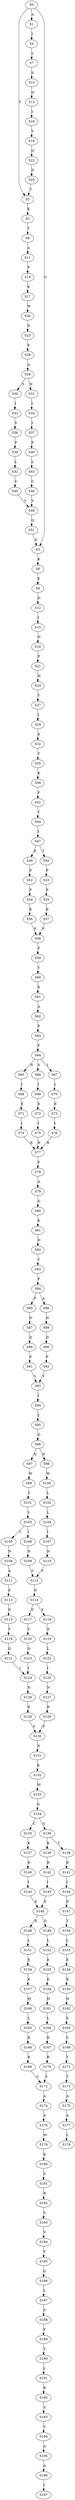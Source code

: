 strict digraph  {
	S0 -> S1 [ label = A ];
	S0 -> S2 [ label = T ];
	S0 -> S3 [ label = G ];
	S1 -> S4 [ label = I ];
	S2 -> S5 [ label = K ];
	S3 -> S6 [ label = K ];
	S4 -> S7 [ label = L ];
	S5 -> S8 [ label = T ];
	S6 -> S9 [ label = E ];
	S7 -> S10 [ label = S ];
	S8 -> S11 [ label = A ];
	S9 -> S12 [ label = D ];
	S10 -> S13 [ label = Q ];
	S11 -> S14 [ label = P ];
	S12 -> S15 [ label = I ];
	S13 -> S16 [ label = I ];
	S14 -> S17 [ label = K ];
	S15 -> S18 [ label = N ];
	S16 -> S19 [ label = V ];
	S17 -> S20 [ label = W ];
	S18 -> S21 [ label = P ];
	S19 -> S22 [ label = Q ];
	S20 -> S23 [ label = N ];
	S21 -> S24 [ label = H ];
	S22 -> S25 [ label = D ];
	S23 -> S26 [ label = E ];
	S24 -> S27 [ label = Y ];
	S25 -> S2 [ label = T ];
	S26 -> S28 [ label = A ];
	S27 -> S29 [ label = I ];
	S28 -> S30 [ label = S ];
	S28 -> S31 [ label = N ];
	S29 -> S32 [ label = K ];
	S30 -> S33 [ label = I ];
	S31 -> S34 [ label = I ];
	S32 -> S35 [ label = T ];
	S33 -> S36 [ label = V ];
	S34 -> S37 [ label = I ];
	S35 -> S38 [ label = K ];
	S36 -> S39 [ label = P ];
	S37 -> S40 [ label = P ];
	S38 -> S41 [ label = F ];
	S39 -> S42 [ label = L ];
	S40 -> S43 [ label = L ];
	S41 -> S44 [ label = T ];
	S42 -> S45 [ label = C ];
	S43 -> S46 [ label = C ];
	S44 -> S47 [ label = I ];
	S45 -> S48 [ label = V ];
	S46 -> S48 [ label = V ];
	S47 -> S49 [ label = K ];
	S47 -> S50 [ label = T ];
	S48 -> S51 [ label = Q ];
	S49 -> S52 [ label = P ];
	S50 -> S53 [ label = P ];
	S51 -> S3 [ label = G ];
	S52 -> S54 [ label = P ];
	S53 -> S55 [ label = P ];
	S54 -> S56 [ label = K ];
	S55 -> S57 [ label = K ];
	S56 -> S58 [ label = F ];
	S57 -> S58 [ label = F ];
	S58 -> S59 [ label = P ];
	S59 -> S60 [ label = Y ];
	S60 -> S61 [ label = E ];
	S61 -> S62 [ label = A ];
	S62 -> S63 [ label = P ];
	S63 -> S64 [ label = F ];
	S64 -> S65 [ label = N ];
	S64 -> S66 [ label = S ];
	S64 -> S67 [ label = I ];
	S65 -> S68 [ label = I ];
	S66 -> S69 [ label = I ];
	S67 -> S70 [ label = I ];
	S68 -> S71 [ label = E ];
	S69 -> S72 [ label = E ];
	S70 -> S73 [ label = E ];
	S71 -> S74 [ label = I ];
	S72 -> S75 [ label = I ];
	S73 -> S76 [ label = I ];
	S74 -> S77 [ label = R ];
	S75 -> S77 [ label = R ];
	S76 -> S77 [ label = R ];
	S77 -> S78 [ label = F ];
	S78 -> S79 [ label = A ];
	S79 -> S80 [ label = G ];
	S80 -> S81 [ label = K ];
	S81 -> S82 [ label = D ];
	S82 -> S83 [ label = Y ];
	S83 -> S84 [ label = P ];
	S84 -> S85 [ label = P ];
	S84 -> S86 [ label = A ];
	S85 -> S87 [ label = N ];
	S86 -> S88 [ label = N ];
	S87 -> S89 [ label = D ];
	S88 -> S90 [ label = D ];
	S89 -> S91 [ label = P ];
	S90 -> S92 [ label = P ];
	S91 -> S93 [ label = V ];
	S92 -> S93 [ label = V ];
	S93 -> S94 [ label = I ];
	S94 -> S95 [ label = L ];
	S95 -> S96 [ label = G ];
	S96 -> S97 [ label = Q ];
	S96 -> S98 [ label = H ];
	S97 -> S99 [ label = W ];
	S98 -> S100 [ label = W ];
	S99 -> S101 [ label = T ];
	S100 -> S102 [ label = L ];
	S101 -> S103 [ label = L ];
	S102 -> S104 [ label = L ];
	S103 -> S105 [ label = L ];
	S103 -> S106 [ label = I ];
	S104 -> S107 [ label = I ];
	S105 -> S108 [ label = N ];
	S106 -> S109 [ label = N ];
	S107 -> S110 [ label = N ];
	S108 -> S111 [ label = A ];
	S109 -> S112 [ label = S ];
	S110 -> S112 [ label = S ];
	S111 -> S113 [ label = E ];
	S112 -> S114 [ label = D ];
	S113 -> S115 [ label = D ];
	S114 -> S116 [ label = E ];
	S114 -> S117 [ label = D ];
	S115 -> S118 [ label = V ];
	S116 -> S119 [ label = A ];
	S117 -> S120 [ label = V ];
	S118 -> S121 [ label = Q ];
	S119 -> S122 [ label = L ];
	S120 -> S123 [ label = Q ];
	S121 -> S124 [ label = I ];
	S122 -> S125 [ label = I ];
	S123 -> S124 [ label = I ];
	S124 -> S126 [ label = N ];
	S125 -> S127 [ label = N ];
	S126 -> S128 [ label = R ];
	S127 -> S129 [ label = R ];
	S128 -> S130 [ label = F ];
	S129 -> S130 [ label = F ];
	S130 -> S131 [ label = N ];
	S131 -> S132 [ label = K ];
	S132 -> S133 [ label = M ];
	S133 -> S134 [ label = G ];
	S134 -> S135 [ label = C ];
	S134 -> S136 [ label = S ];
	S135 -> S137 [ label = K ];
	S136 -> S138 [ label = T ];
	S136 -> S139 [ label = K ];
	S137 -> S140 [ label = R ];
	S138 -> S141 [ label = R ];
	S139 -> S142 [ label = R ];
	S140 -> S143 [ label = I ];
	S141 -> S144 [ label = I ];
	S142 -> S145 [ label = I ];
	S143 -> S146 [ label = E ];
	S144 -> S147 [ label = D ];
	S145 -> S146 [ label = E ];
	S146 -> S148 [ label = E ];
	S146 -> S149 [ label = D ];
	S147 -> S150 [ label = T ];
	S148 -> S151 [ label = L ];
	S149 -> S152 [ label = L ];
	S150 -> S153 [ label = L ];
	S151 -> S154 [ label = E ];
	S152 -> S155 [ label = E ];
	S153 -> S156 [ label = E ];
	S154 -> S157 [ label = K ];
	S155 -> S158 [ label = K ];
	S156 -> S159 [ label = K ];
	S157 -> S160 [ label = M ];
	S158 -> S161 [ label = H ];
	S159 -> S162 [ label = H ];
	S160 -> S163 [ label = L ];
	S161 -> S164 [ label = L ];
	S162 -> S165 [ label = F ];
	S163 -> S166 [ label = R ];
	S164 -> S167 [ label = R ];
	S165 -> S168 [ label = S ];
	S166 -> S169 [ label = R ];
	S167 -> S170 [ label = R ];
	S168 -> S171 [ label = T ];
	S169 -> S172 [ label = S ];
	S170 -> S172 [ label = S ];
	S171 -> S173 [ label = T ];
	S172 -> S174 [ label = A ];
	S173 -> S175 [ label = A ];
	S174 -> S176 [ label = A ];
	S175 -> S177 [ label = A ];
	S176 -> S178 [ label = M ];
	S177 -> S179 [ label = L ];
	S178 -> S180 [ label = K ];
	S180 -> S181 [ label = S ];
	S181 -> S182 [ label = R ];
	S182 -> S183 [ label = S ];
	S183 -> S184 [ label = V ];
	S184 -> S185 [ label = V ];
	S185 -> S186 [ label = G ];
	S186 -> S187 [ label = L ];
	S187 -> S188 [ label = S ];
	S188 -> S189 [ label = F ];
	S189 -> S190 [ label = T ];
	S190 -> S191 [ label = L ];
	S191 -> S192 [ label = R ];
	S192 -> S193 [ label = S ];
	S193 -> S194 [ label = V ];
	S194 -> S195 [ label = A ];
	S195 -> S196 [ label = A ];
	S196 -> S197 [ label = I ];
}
